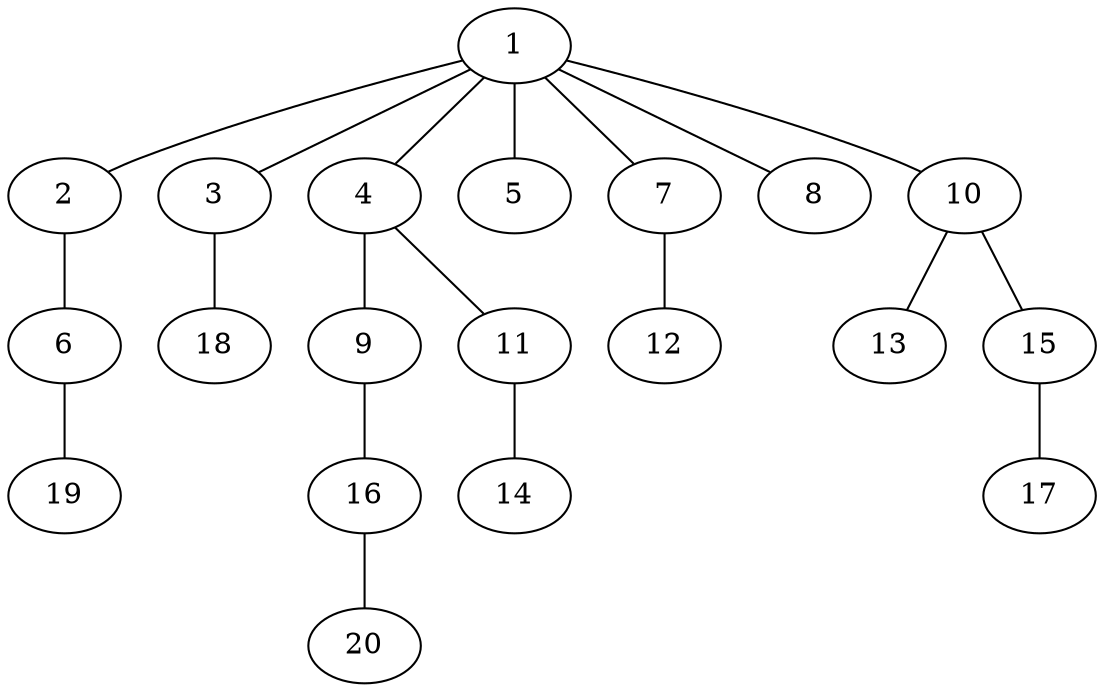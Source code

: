 graph graphname {1--2
1--3
1--4
1--5
1--7
1--8
1--10
2--6
3--18
4--9
4--11
6--19
7--12
9--16
10--13
10--15
11--14
15--17
16--20
}